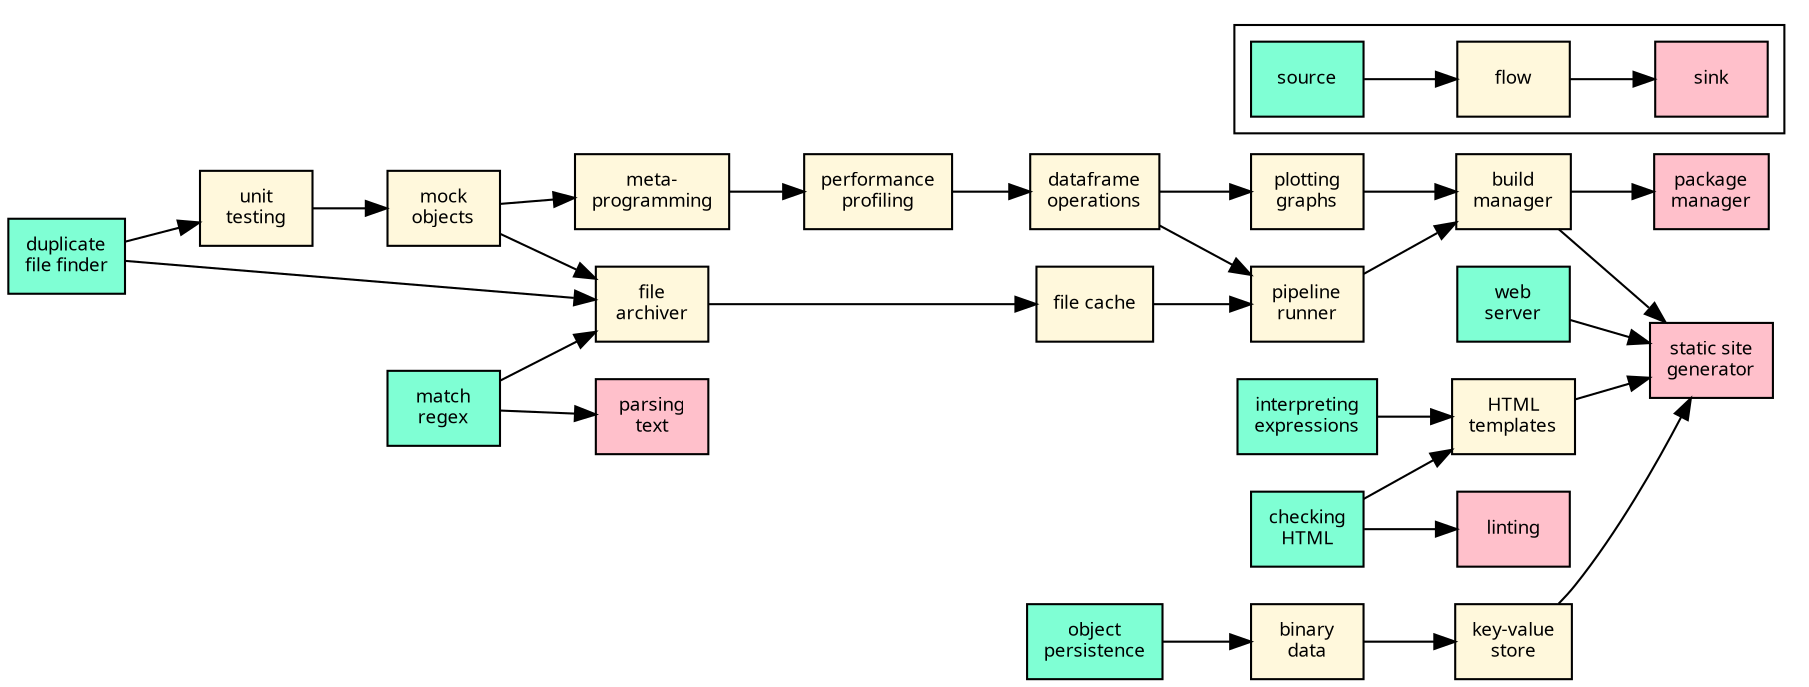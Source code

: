 digraph syllabus {
  node [fontname = Verdana, fontsize = 9, shape = box, style = filled];
  rankdir = RL;
  edge [dir = "back"];

  subgraph syllabus {
    archive [label = "file\narchiver", fillcolor = cornsilk];
    binary [label = "binary\ndata", fillcolor = cornsilk];
    build [label = "build\nmanager", fillcolor = cornsilk];
    cache [label = "file cache", fillcolor = cornsilk];
    check [label = "checking\nHTML", fillcolor = aquamarine];
    db [label = "key-value\nstore", fillcolor = cornsilk];
    df [label = "dataframe\noperations", fillcolor = cornsilk];
    dup [label = "duplicate\nfile finder", fillcolor = aquamarine];
    interp [label = "interpreting\nexpressions", fillcolor = aquamarine];
    lint [label = "linting", fillcolor = pink];
    meta [label = "meta-\nprogramming", fillcolor = cornsilk];
    mock [label = "mock\nobjects", fillcolor = cornsilk];
    pack [label = "package\nmanager", fillcolor = pink];
    parse [label = "parsing\ntext", fillcolor = pink];
    perf [label = "performance\nprofiling", fillcolor = cornsilk];
    persist [label = "object\npersistence", fillcolor = aquamarine];
    pipe [label = "pipeline\nrunner", fillcolor = cornsilk];
    plot [label = "plotting\ngraphs", fillcolor = cornsilk];
    re [label = "match\nregex", fillcolor = aquamarine];
    server [label = "web\nserver", fillcolor = aquamarine];
    ssg [label = "static site\ngenerator", fillcolor = pink];
    template [label = "HTML\ntemplates", fillcolor = cornsilk];
    test [label = "unit\ntesting", fillcolor = cornsilk];

    archive -> {dup, mock, re};
    binary -> {persist};
    build -> {pipe, plot};
    cache -> {archive};
    db -> {binary};
    df -> perf;
    lint -> {check};
    meta -> {mock};
    mock -> {test};
    pack -> {build};
    parse -> {re};
    perf -> {meta};
    pipe -> {cache, df};
    plot -> {df};
    ssg -> {build, db, server, template}
    template -> {check, interp};
    test -> {dup};
  }

  subgraph cluster_legend {
    rankdir = LR;
    source [label = "source", fillcolor = aquamarine];
    flow [label = "flow", fillcolor = cornsilk];
    sink [label = "sink", fillcolor = pink];
    sink -> flow -> source;
  }
}
